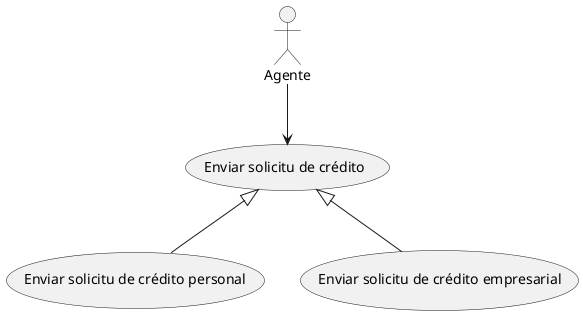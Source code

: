 @startuml
actor Agente
usecase "Enviar solicitu de crédito" as base
usecase "Enviar solicitu de crédito personal" as 1
usecase "Enviar solicitu de crédito empresarial" as 2
Agente --> base
base <|-- 1
base <|-- 2

@enduml
